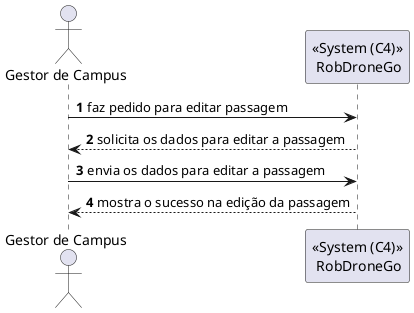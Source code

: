 @startuml
autonumber
actor "Gestor de Campus"



"Gestor de Campus" -> "<<System (C4)>>\n RobDroneGo" : faz pedido para editar passagem 

"<<System (C4)>>\n RobDroneGo"  --> "Gestor de Campus"  : solicita os dados para editar a passagem

"Gestor de Campus" -> "<<System (C4)>>\n RobDroneGo" : envia os dados para editar a passagem

"<<System (C4)>>\n RobDroneGo"  --> "Gestor de Campus"   : mostra o sucesso na edição da passagem


@enduml